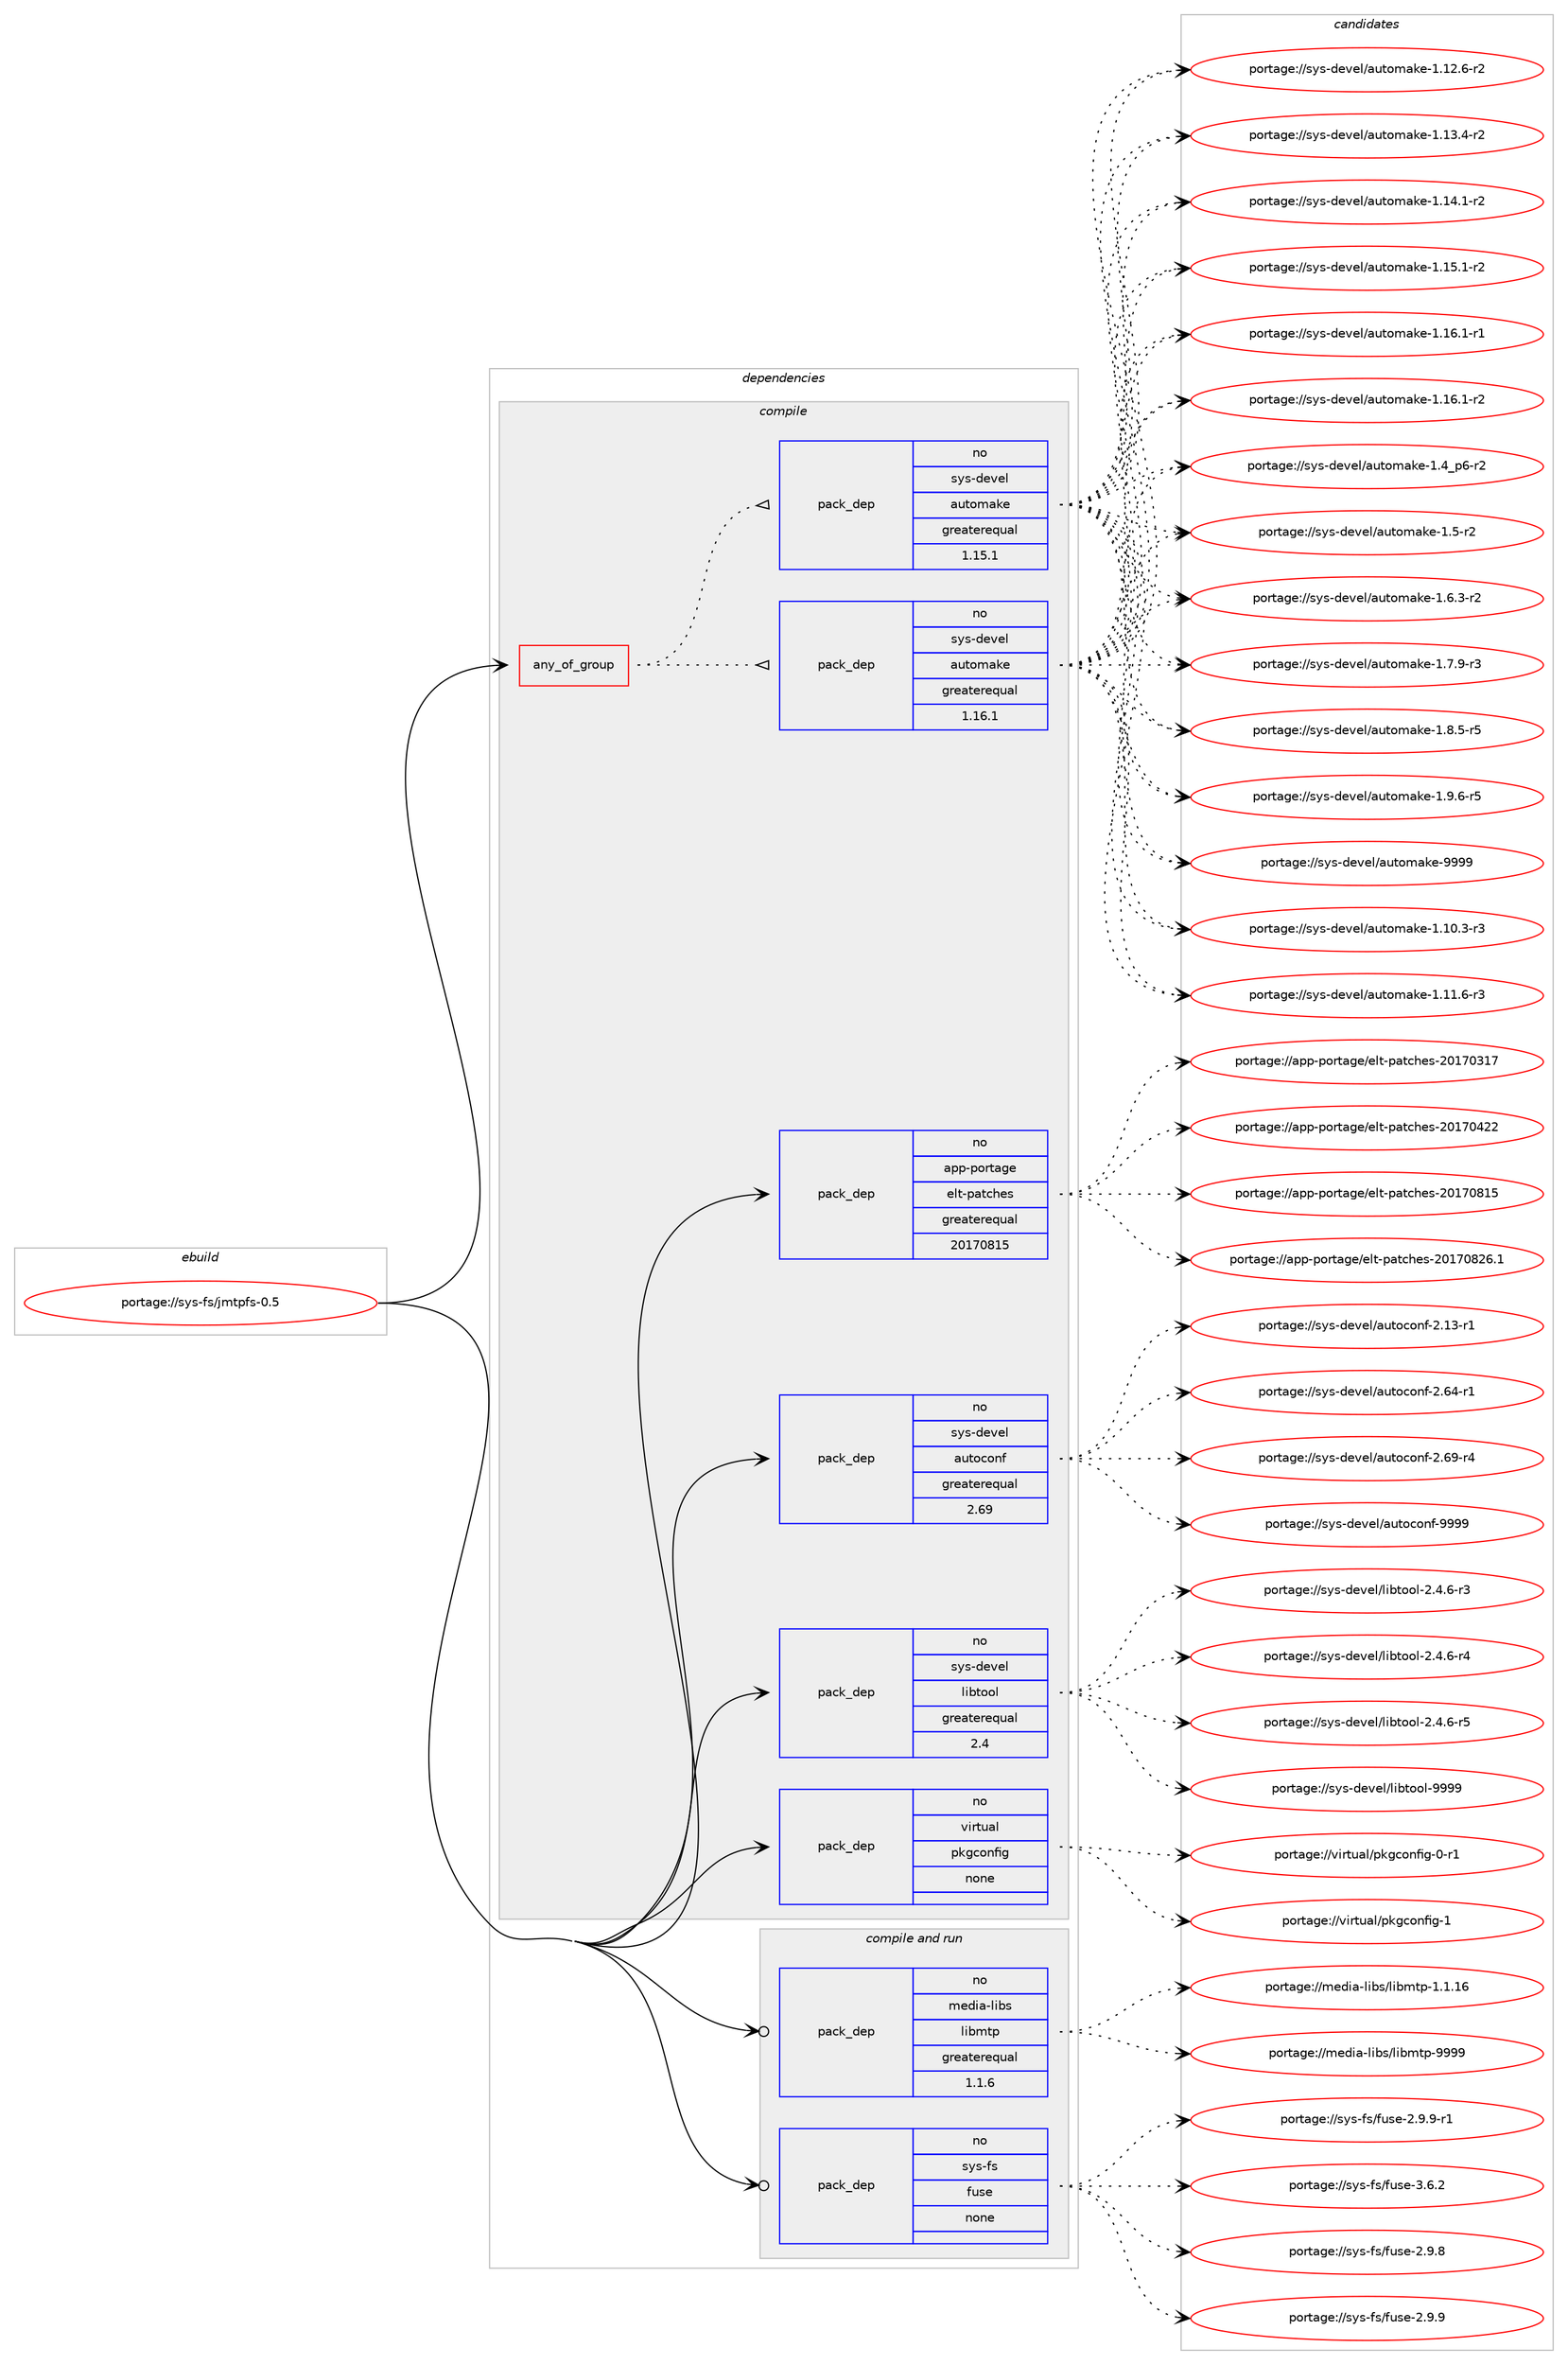 digraph prolog {

# *************
# Graph options
# *************

newrank=true;
concentrate=true;
compound=true;
graph [rankdir=LR,fontname=Helvetica,fontsize=10,ranksep=1.5];#, ranksep=2.5, nodesep=0.2];
edge  [arrowhead=vee];
node  [fontname=Helvetica,fontsize=10];

# **********
# The ebuild
# **********

subgraph cluster_leftcol {
color=gray;
rank=same;
label=<<i>ebuild</i>>;
id [label="portage://sys-fs/jmtpfs-0.5", color=red, width=4, href="../sys-fs/jmtpfs-0.5.svg"];
}

# ****************
# The dependencies
# ****************

subgraph cluster_midcol {
color=gray;
label=<<i>dependencies</i>>;
subgraph cluster_compile {
fillcolor="#eeeeee";
style=filled;
label=<<i>compile</i>>;
subgraph any6899 {
dependency425696 [label=<<TABLE BORDER="0" CELLBORDER="1" CELLSPACING="0" CELLPADDING="4"><TR><TD CELLPADDING="10">any_of_group</TD></TR></TABLE>>, shape=none, color=red];subgraph pack315545 {
dependency425697 [label=<<TABLE BORDER="0" CELLBORDER="1" CELLSPACING="0" CELLPADDING="4" WIDTH="220"><TR><TD ROWSPAN="6" CELLPADDING="30">pack_dep</TD></TR><TR><TD WIDTH="110">no</TD></TR><TR><TD>sys-devel</TD></TR><TR><TD>automake</TD></TR><TR><TD>greaterequal</TD></TR><TR><TD>1.16.1</TD></TR></TABLE>>, shape=none, color=blue];
}
dependency425696:e -> dependency425697:w [weight=20,style="dotted",arrowhead="oinv"];
subgraph pack315546 {
dependency425698 [label=<<TABLE BORDER="0" CELLBORDER="1" CELLSPACING="0" CELLPADDING="4" WIDTH="220"><TR><TD ROWSPAN="6" CELLPADDING="30">pack_dep</TD></TR><TR><TD WIDTH="110">no</TD></TR><TR><TD>sys-devel</TD></TR><TR><TD>automake</TD></TR><TR><TD>greaterequal</TD></TR><TR><TD>1.15.1</TD></TR></TABLE>>, shape=none, color=blue];
}
dependency425696:e -> dependency425698:w [weight=20,style="dotted",arrowhead="oinv"];
}
id:e -> dependency425696:w [weight=20,style="solid",arrowhead="vee"];
subgraph pack315547 {
dependency425699 [label=<<TABLE BORDER="0" CELLBORDER="1" CELLSPACING="0" CELLPADDING="4" WIDTH="220"><TR><TD ROWSPAN="6" CELLPADDING="30">pack_dep</TD></TR><TR><TD WIDTH="110">no</TD></TR><TR><TD>app-portage</TD></TR><TR><TD>elt-patches</TD></TR><TR><TD>greaterequal</TD></TR><TR><TD>20170815</TD></TR></TABLE>>, shape=none, color=blue];
}
id:e -> dependency425699:w [weight=20,style="solid",arrowhead="vee"];
subgraph pack315548 {
dependency425700 [label=<<TABLE BORDER="0" CELLBORDER="1" CELLSPACING="0" CELLPADDING="4" WIDTH="220"><TR><TD ROWSPAN="6" CELLPADDING="30">pack_dep</TD></TR><TR><TD WIDTH="110">no</TD></TR><TR><TD>sys-devel</TD></TR><TR><TD>autoconf</TD></TR><TR><TD>greaterequal</TD></TR><TR><TD>2.69</TD></TR></TABLE>>, shape=none, color=blue];
}
id:e -> dependency425700:w [weight=20,style="solid",arrowhead="vee"];
subgraph pack315549 {
dependency425701 [label=<<TABLE BORDER="0" CELLBORDER="1" CELLSPACING="0" CELLPADDING="4" WIDTH="220"><TR><TD ROWSPAN="6" CELLPADDING="30">pack_dep</TD></TR><TR><TD WIDTH="110">no</TD></TR><TR><TD>sys-devel</TD></TR><TR><TD>libtool</TD></TR><TR><TD>greaterequal</TD></TR><TR><TD>2.4</TD></TR></TABLE>>, shape=none, color=blue];
}
id:e -> dependency425701:w [weight=20,style="solid",arrowhead="vee"];
subgraph pack315550 {
dependency425702 [label=<<TABLE BORDER="0" CELLBORDER="1" CELLSPACING="0" CELLPADDING="4" WIDTH="220"><TR><TD ROWSPAN="6" CELLPADDING="30">pack_dep</TD></TR><TR><TD WIDTH="110">no</TD></TR><TR><TD>virtual</TD></TR><TR><TD>pkgconfig</TD></TR><TR><TD>none</TD></TR><TR><TD></TD></TR></TABLE>>, shape=none, color=blue];
}
id:e -> dependency425702:w [weight=20,style="solid",arrowhead="vee"];
}
subgraph cluster_compileandrun {
fillcolor="#eeeeee";
style=filled;
label=<<i>compile and run</i>>;
subgraph pack315551 {
dependency425703 [label=<<TABLE BORDER="0" CELLBORDER="1" CELLSPACING="0" CELLPADDING="4" WIDTH="220"><TR><TD ROWSPAN="6" CELLPADDING="30">pack_dep</TD></TR><TR><TD WIDTH="110">no</TD></TR><TR><TD>media-libs</TD></TR><TR><TD>libmtp</TD></TR><TR><TD>greaterequal</TD></TR><TR><TD>1.1.6</TD></TR></TABLE>>, shape=none, color=blue];
}
id:e -> dependency425703:w [weight=20,style="solid",arrowhead="odotvee"];
subgraph pack315552 {
dependency425704 [label=<<TABLE BORDER="0" CELLBORDER="1" CELLSPACING="0" CELLPADDING="4" WIDTH="220"><TR><TD ROWSPAN="6" CELLPADDING="30">pack_dep</TD></TR><TR><TD WIDTH="110">no</TD></TR><TR><TD>sys-fs</TD></TR><TR><TD>fuse</TD></TR><TR><TD>none</TD></TR><TR><TD></TD></TR></TABLE>>, shape=none, color=blue];
}
id:e -> dependency425704:w [weight=20,style="solid",arrowhead="odotvee"];
}
subgraph cluster_run {
fillcolor="#eeeeee";
style=filled;
label=<<i>run</i>>;
}
}

# **************
# The candidates
# **************

subgraph cluster_choices {
rank=same;
color=gray;
label=<<i>candidates</i>>;

subgraph choice315545 {
color=black;
nodesep=1;
choiceportage11512111545100101118101108479711711611110997107101454946494846514511451 [label="portage://sys-devel/automake-1.10.3-r3", color=red, width=4,href="../sys-devel/automake-1.10.3-r3.svg"];
choiceportage11512111545100101118101108479711711611110997107101454946494946544511451 [label="portage://sys-devel/automake-1.11.6-r3", color=red, width=4,href="../sys-devel/automake-1.11.6-r3.svg"];
choiceportage11512111545100101118101108479711711611110997107101454946495046544511450 [label="portage://sys-devel/automake-1.12.6-r2", color=red, width=4,href="../sys-devel/automake-1.12.6-r2.svg"];
choiceportage11512111545100101118101108479711711611110997107101454946495146524511450 [label="portage://sys-devel/automake-1.13.4-r2", color=red, width=4,href="../sys-devel/automake-1.13.4-r2.svg"];
choiceportage11512111545100101118101108479711711611110997107101454946495246494511450 [label="portage://sys-devel/automake-1.14.1-r2", color=red, width=4,href="../sys-devel/automake-1.14.1-r2.svg"];
choiceportage11512111545100101118101108479711711611110997107101454946495346494511450 [label="portage://sys-devel/automake-1.15.1-r2", color=red, width=4,href="../sys-devel/automake-1.15.1-r2.svg"];
choiceportage11512111545100101118101108479711711611110997107101454946495446494511449 [label="portage://sys-devel/automake-1.16.1-r1", color=red, width=4,href="../sys-devel/automake-1.16.1-r1.svg"];
choiceportage11512111545100101118101108479711711611110997107101454946495446494511450 [label="portage://sys-devel/automake-1.16.1-r2", color=red, width=4,href="../sys-devel/automake-1.16.1-r2.svg"];
choiceportage115121115451001011181011084797117116111109971071014549465295112544511450 [label="portage://sys-devel/automake-1.4_p6-r2", color=red, width=4,href="../sys-devel/automake-1.4_p6-r2.svg"];
choiceportage11512111545100101118101108479711711611110997107101454946534511450 [label="portage://sys-devel/automake-1.5-r2", color=red, width=4,href="../sys-devel/automake-1.5-r2.svg"];
choiceportage115121115451001011181011084797117116111109971071014549465446514511450 [label="portage://sys-devel/automake-1.6.3-r2", color=red, width=4,href="../sys-devel/automake-1.6.3-r2.svg"];
choiceportage115121115451001011181011084797117116111109971071014549465546574511451 [label="portage://sys-devel/automake-1.7.9-r3", color=red, width=4,href="../sys-devel/automake-1.7.9-r3.svg"];
choiceportage115121115451001011181011084797117116111109971071014549465646534511453 [label="portage://sys-devel/automake-1.8.5-r5", color=red, width=4,href="../sys-devel/automake-1.8.5-r5.svg"];
choiceportage115121115451001011181011084797117116111109971071014549465746544511453 [label="portage://sys-devel/automake-1.9.6-r5", color=red, width=4,href="../sys-devel/automake-1.9.6-r5.svg"];
choiceportage115121115451001011181011084797117116111109971071014557575757 [label="portage://sys-devel/automake-9999", color=red, width=4,href="../sys-devel/automake-9999.svg"];
dependency425697:e -> choiceportage11512111545100101118101108479711711611110997107101454946494846514511451:w [style=dotted,weight="100"];
dependency425697:e -> choiceportage11512111545100101118101108479711711611110997107101454946494946544511451:w [style=dotted,weight="100"];
dependency425697:e -> choiceportage11512111545100101118101108479711711611110997107101454946495046544511450:w [style=dotted,weight="100"];
dependency425697:e -> choiceportage11512111545100101118101108479711711611110997107101454946495146524511450:w [style=dotted,weight="100"];
dependency425697:e -> choiceportage11512111545100101118101108479711711611110997107101454946495246494511450:w [style=dotted,weight="100"];
dependency425697:e -> choiceportage11512111545100101118101108479711711611110997107101454946495346494511450:w [style=dotted,weight="100"];
dependency425697:e -> choiceportage11512111545100101118101108479711711611110997107101454946495446494511449:w [style=dotted,weight="100"];
dependency425697:e -> choiceportage11512111545100101118101108479711711611110997107101454946495446494511450:w [style=dotted,weight="100"];
dependency425697:e -> choiceportage115121115451001011181011084797117116111109971071014549465295112544511450:w [style=dotted,weight="100"];
dependency425697:e -> choiceportage11512111545100101118101108479711711611110997107101454946534511450:w [style=dotted,weight="100"];
dependency425697:e -> choiceportage115121115451001011181011084797117116111109971071014549465446514511450:w [style=dotted,weight="100"];
dependency425697:e -> choiceportage115121115451001011181011084797117116111109971071014549465546574511451:w [style=dotted,weight="100"];
dependency425697:e -> choiceportage115121115451001011181011084797117116111109971071014549465646534511453:w [style=dotted,weight="100"];
dependency425697:e -> choiceportage115121115451001011181011084797117116111109971071014549465746544511453:w [style=dotted,weight="100"];
dependency425697:e -> choiceportage115121115451001011181011084797117116111109971071014557575757:w [style=dotted,weight="100"];
}
subgraph choice315546 {
color=black;
nodesep=1;
choiceportage11512111545100101118101108479711711611110997107101454946494846514511451 [label="portage://sys-devel/automake-1.10.3-r3", color=red, width=4,href="../sys-devel/automake-1.10.3-r3.svg"];
choiceportage11512111545100101118101108479711711611110997107101454946494946544511451 [label="portage://sys-devel/automake-1.11.6-r3", color=red, width=4,href="../sys-devel/automake-1.11.6-r3.svg"];
choiceportage11512111545100101118101108479711711611110997107101454946495046544511450 [label="portage://sys-devel/automake-1.12.6-r2", color=red, width=4,href="../sys-devel/automake-1.12.6-r2.svg"];
choiceportage11512111545100101118101108479711711611110997107101454946495146524511450 [label="portage://sys-devel/automake-1.13.4-r2", color=red, width=4,href="../sys-devel/automake-1.13.4-r2.svg"];
choiceportage11512111545100101118101108479711711611110997107101454946495246494511450 [label="portage://sys-devel/automake-1.14.1-r2", color=red, width=4,href="../sys-devel/automake-1.14.1-r2.svg"];
choiceportage11512111545100101118101108479711711611110997107101454946495346494511450 [label="portage://sys-devel/automake-1.15.1-r2", color=red, width=4,href="../sys-devel/automake-1.15.1-r2.svg"];
choiceportage11512111545100101118101108479711711611110997107101454946495446494511449 [label="portage://sys-devel/automake-1.16.1-r1", color=red, width=4,href="../sys-devel/automake-1.16.1-r1.svg"];
choiceportage11512111545100101118101108479711711611110997107101454946495446494511450 [label="portage://sys-devel/automake-1.16.1-r2", color=red, width=4,href="../sys-devel/automake-1.16.1-r2.svg"];
choiceportage115121115451001011181011084797117116111109971071014549465295112544511450 [label="portage://sys-devel/automake-1.4_p6-r2", color=red, width=4,href="../sys-devel/automake-1.4_p6-r2.svg"];
choiceportage11512111545100101118101108479711711611110997107101454946534511450 [label="portage://sys-devel/automake-1.5-r2", color=red, width=4,href="../sys-devel/automake-1.5-r2.svg"];
choiceportage115121115451001011181011084797117116111109971071014549465446514511450 [label="portage://sys-devel/automake-1.6.3-r2", color=red, width=4,href="../sys-devel/automake-1.6.3-r2.svg"];
choiceportage115121115451001011181011084797117116111109971071014549465546574511451 [label="portage://sys-devel/automake-1.7.9-r3", color=red, width=4,href="../sys-devel/automake-1.7.9-r3.svg"];
choiceportage115121115451001011181011084797117116111109971071014549465646534511453 [label="portage://sys-devel/automake-1.8.5-r5", color=red, width=4,href="../sys-devel/automake-1.8.5-r5.svg"];
choiceportage115121115451001011181011084797117116111109971071014549465746544511453 [label="portage://sys-devel/automake-1.9.6-r5", color=red, width=4,href="../sys-devel/automake-1.9.6-r5.svg"];
choiceportage115121115451001011181011084797117116111109971071014557575757 [label="portage://sys-devel/automake-9999", color=red, width=4,href="../sys-devel/automake-9999.svg"];
dependency425698:e -> choiceportage11512111545100101118101108479711711611110997107101454946494846514511451:w [style=dotted,weight="100"];
dependency425698:e -> choiceportage11512111545100101118101108479711711611110997107101454946494946544511451:w [style=dotted,weight="100"];
dependency425698:e -> choiceportage11512111545100101118101108479711711611110997107101454946495046544511450:w [style=dotted,weight="100"];
dependency425698:e -> choiceportage11512111545100101118101108479711711611110997107101454946495146524511450:w [style=dotted,weight="100"];
dependency425698:e -> choiceportage11512111545100101118101108479711711611110997107101454946495246494511450:w [style=dotted,weight="100"];
dependency425698:e -> choiceportage11512111545100101118101108479711711611110997107101454946495346494511450:w [style=dotted,weight="100"];
dependency425698:e -> choiceportage11512111545100101118101108479711711611110997107101454946495446494511449:w [style=dotted,weight="100"];
dependency425698:e -> choiceportage11512111545100101118101108479711711611110997107101454946495446494511450:w [style=dotted,weight="100"];
dependency425698:e -> choiceportage115121115451001011181011084797117116111109971071014549465295112544511450:w [style=dotted,weight="100"];
dependency425698:e -> choiceportage11512111545100101118101108479711711611110997107101454946534511450:w [style=dotted,weight="100"];
dependency425698:e -> choiceportage115121115451001011181011084797117116111109971071014549465446514511450:w [style=dotted,weight="100"];
dependency425698:e -> choiceportage115121115451001011181011084797117116111109971071014549465546574511451:w [style=dotted,weight="100"];
dependency425698:e -> choiceportage115121115451001011181011084797117116111109971071014549465646534511453:w [style=dotted,weight="100"];
dependency425698:e -> choiceportage115121115451001011181011084797117116111109971071014549465746544511453:w [style=dotted,weight="100"];
dependency425698:e -> choiceportage115121115451001011181011084797117116111109971071014557575757:w [style=dotted,weight="100"];
}
subgraph choice315547 {
color=black;
nodesep=1;
choiceportage97112112451121111141169710310147101108116451129711699104101115455048495548514955 [label="portage://app-portage/elt-patches-20170317", color=red, width=4,href="../app-portage/elt-patches-20170317.svg"];
choiceportage97112112451121111141169710310147101108116451129711699104101115455048495548525050 [label="portage://app-portage/elt-patches-20170422", color=red, width=4,href="../app-portage/elt-patches-20170422.svg"];
choiceportage97112112451121111141169710310147101108116451129711699104101115455048495548564953 [label="portage://app-portage/elt-patches-20170815", color=red, width=4,href="../app-portage/elt-patches-20170815.svg"];
choiceportage971121124511211111411697103101471011081164511297116991041011154550484955485650544649 [label="portage://app-portage/elt-patches-20170826.1", color=red, width=4,href="../app-portage/elt-patches-20170826.1.svg"];
dependency425699:e -> choiceportage97112112451121111141169710310147101108116451129711699104101115455048495548514955:w [style=dotted,weight="100"];
dependency425699:e -> choiceportage97112112451121111141169710310147101108116451129711699104101115455048495548525050:w [style=dotted,weight="100"];
dependency425699:e -> choiceportage97112112451121111141169710310147101108116451129711699104101115455048495548564953:w [style=dotted,weight="100"];
dependency425699:e -> choiceportage971121124511211111411697103101471011081164511297116991041011154550484955485650544649:w [style=dotted,weight="100"];
}
subgraph choice315548 {
color=black;
nodesep=1;
choiceportage1151211154510010111810110847971171161119911111010245504649514511449 [label="portage://sys-devel/autoconf-2.13-r1", color=red, width=4,href="../sys-devel/autoconf-2.13-r1.svg"];
choiceportage1151211154510010111810110847971171161119911111010245504654524511449 [label="portage://sys-devel/autoconf-2.64-r1", color=red, width=4,href="../sys-devel/autoconf-2.64-r1.svg"];
choiceportage1151211154510010111810110847971171161119911111010245504654574511452 [label="portage://sys-devel/autoconf-2.69-r4", color=red, width=4,href="../sys-devel/autoconf-2.69-r4.svg"];
choiceportage115121115451001011181011084797117116111991111101024557575757 [label="portage://sys-devel/autoconf-9999", color=red, width=4,href="../sys-devel/autoconf-9999.svg"];
dependency425700:e -> choiceportage1151211154510010111810110847971171161119911111010245504649514511449:w [style=dotted,weight="100"];
dependency425700:e -> choiceportage1151211154510010111810110847971171161119911111010245504654524511449:w [style=dotted,weight="100"];
dependency425700:e -> choiceportage1151211154510010111810110847971171161119911111010245504654574511452:w [style=dotted,weight="100"];
dependency425700:e -> choiceportage115121115451001011181011084797117116111991111101024557575757:w [style=dotted,weight="100"];
}
subgraph choice315549 {
color=black;
nodesep=1;
choiceportage1151211154510010111810110847108105981161111111084550465246544511451 [label="portage://sys-devel/libtool-2.4.6-r3", color=red, width=4,href="../sys-devel/libtool-2.4.6-r3.svg"];
choiceportage1151211154510010111810110847108105981161111111084550465246544511452 [label="portage://sys-devel/libtool-2.4.6-r4", color=red, width=4,href="../sys-devel/libtool-2.4.6-r4.svg"];
choiceportage1151211154510010111810110847108105981161111111084550465246544511453 [label="portage://sys-devel/libtool-2.4.6-r5", color=red, width=4,href="../sys-devel/libtool-2.4.6-r5.svg"];
choiceportage1151211154510010111810110847108105981161111111084557575757 [label="portage://sys-devel/libtool-9999", color=red, width=4,href="../sys-devel/libtool-9999.svg"];
dependency425701:e -> choiceportage1151211154510010111810110847108105981161111111084550465246544511451:w [style=dotted,weight="100"];
dependency425701:e -> choiceportage1151211154510010111810110847108105981161111111084550465246544511452:w [style=dotted,weight="100"];
dependency425701:e -> choiceportage1151211154510010111810110847108105981161111111084550465246544511453:w [style=dotted,weight="100"];
dependency425701:e -> choiceportage1151211154510010111810110847108105981161111111084557575757:w [style=dotted,weight="100"];
}
subgraph choice315550 {
color=black;
nodesep=1;
choiceportage11810511411611797108471121071039911111010210510345484511449 [label="portage://virtual/pkgconfig-0-r1", color=red, width=4,href="../virtual/pkgconfig-0-r1.svg"];
choiceportage1181051141161179710847112107103991111101021051034549 [label="portage://virtual/pkgconfig-1", color=red, width=4,href="../virtual/pkgconfig-1.svg"];
dependency425702:e -> choiceportage11810511411611797108471121071039911111010210510345484511449:w [style=dotted,weight="100"];
dependency425702:e -> choiceportage1181051141161179710847112107103991111101021051034549:w [style=dotted,weight="100"];
}
subgraph choice315551 {
color=black;
nodesep=1;
choiceportage109101100105974510810598115471081059810911611245494649464954 [label="portage://media-libs/libmtp-1.1.16", color=red, width=4,href="../media-libs/libmtp-1.1.16.svg"];
choiceportage10910110010597451081059811547108105981091161124557575757 [label="portage://media-libs/libmtp-9999", color=red, width=4,href="../media-libs/libmtp-9999.svg"];
dependency425703:e -> choiceportage109101100105974510810598115471081059810911611245494649464954:w [style=dotted,weight="100"];
dependency425703:e -> choiceportage10910110010597451081059811547108105981091161124557575757:w [style=dotted,weight="100"];
}
subgraph choice315552 {
color=black;
nodesep=1;
choiceportage1151211154510211547102117115101455046574656 [label="portage://sys-fs/fuse-2.9.8", color=red, width=4,href="../sys-fs/fuse-2.9.8.svg"];
choiceportage1151211154510211547102117115101455046574657 [label="portage://sys-fs/fuse-2.9.9", color=red, width=4,href="../sys-fs/fuse-2.9.9.svg"];
choiceportage11512111545102115471021171151014550465746574511449 [label="portage://sys-fs/fuse-2.9.9-r1", color=red, width=4,href="../sys-fs/fuse-2.9.9-r1.svg"];
choiceportage1151211154510211547102117115101455146544650 [label="portage://sys-fs/fuse-3.6.2", color=red, width=4,href="../sys-fs/fuse-3.6.2.svg"];
dependency425704:e -> choiceportage1151211154510211547102117115101455046574656:w [style=dotted,weight="100"];
dependency425704:e -> choiceportage1151211154510211547102117115101455046574657:w [style=dotted,weight="100"];
dependency425704:e -> choiceportage11512111545102115471021171151014550465746574511449:w [style=dotted,weight="100"];
dependency425704:e -> choiceportage1151211154510211547102117115101455146544650:w [style=dotted,weight="100"];
}
}

}
